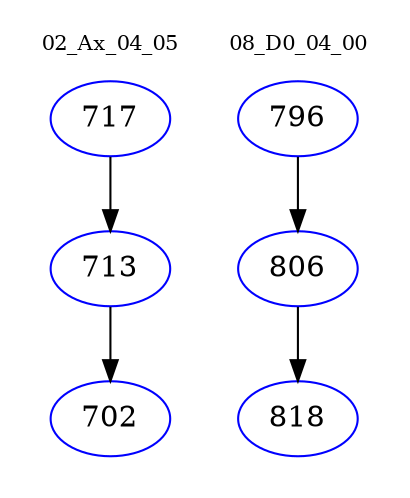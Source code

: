 digraph{
subgraph cluster_0 {
color = white
label = "02_Ax_04_05";
fontsize=10;
T0_717 [label="717", color="blue"]
T0_717 -> T0_713 [color="black"]
T0_713 [label="713", color="blue"]
T0_713 -> T0_702 [color="black"]
T0_702 [label="702", color="blue"]
}
subgraph cluster_1 {
color = white
label = "08_D0_04_00";
fontsize=10;
T1_796 [label="796", color="blue"]
T1_796 -> T1_806 [color="black"]
T1_806 [label="806", color="blue"]
T1_806 -> T1_818 [color="black"]
T1_818 [label="818", color="blue"]
}
}

